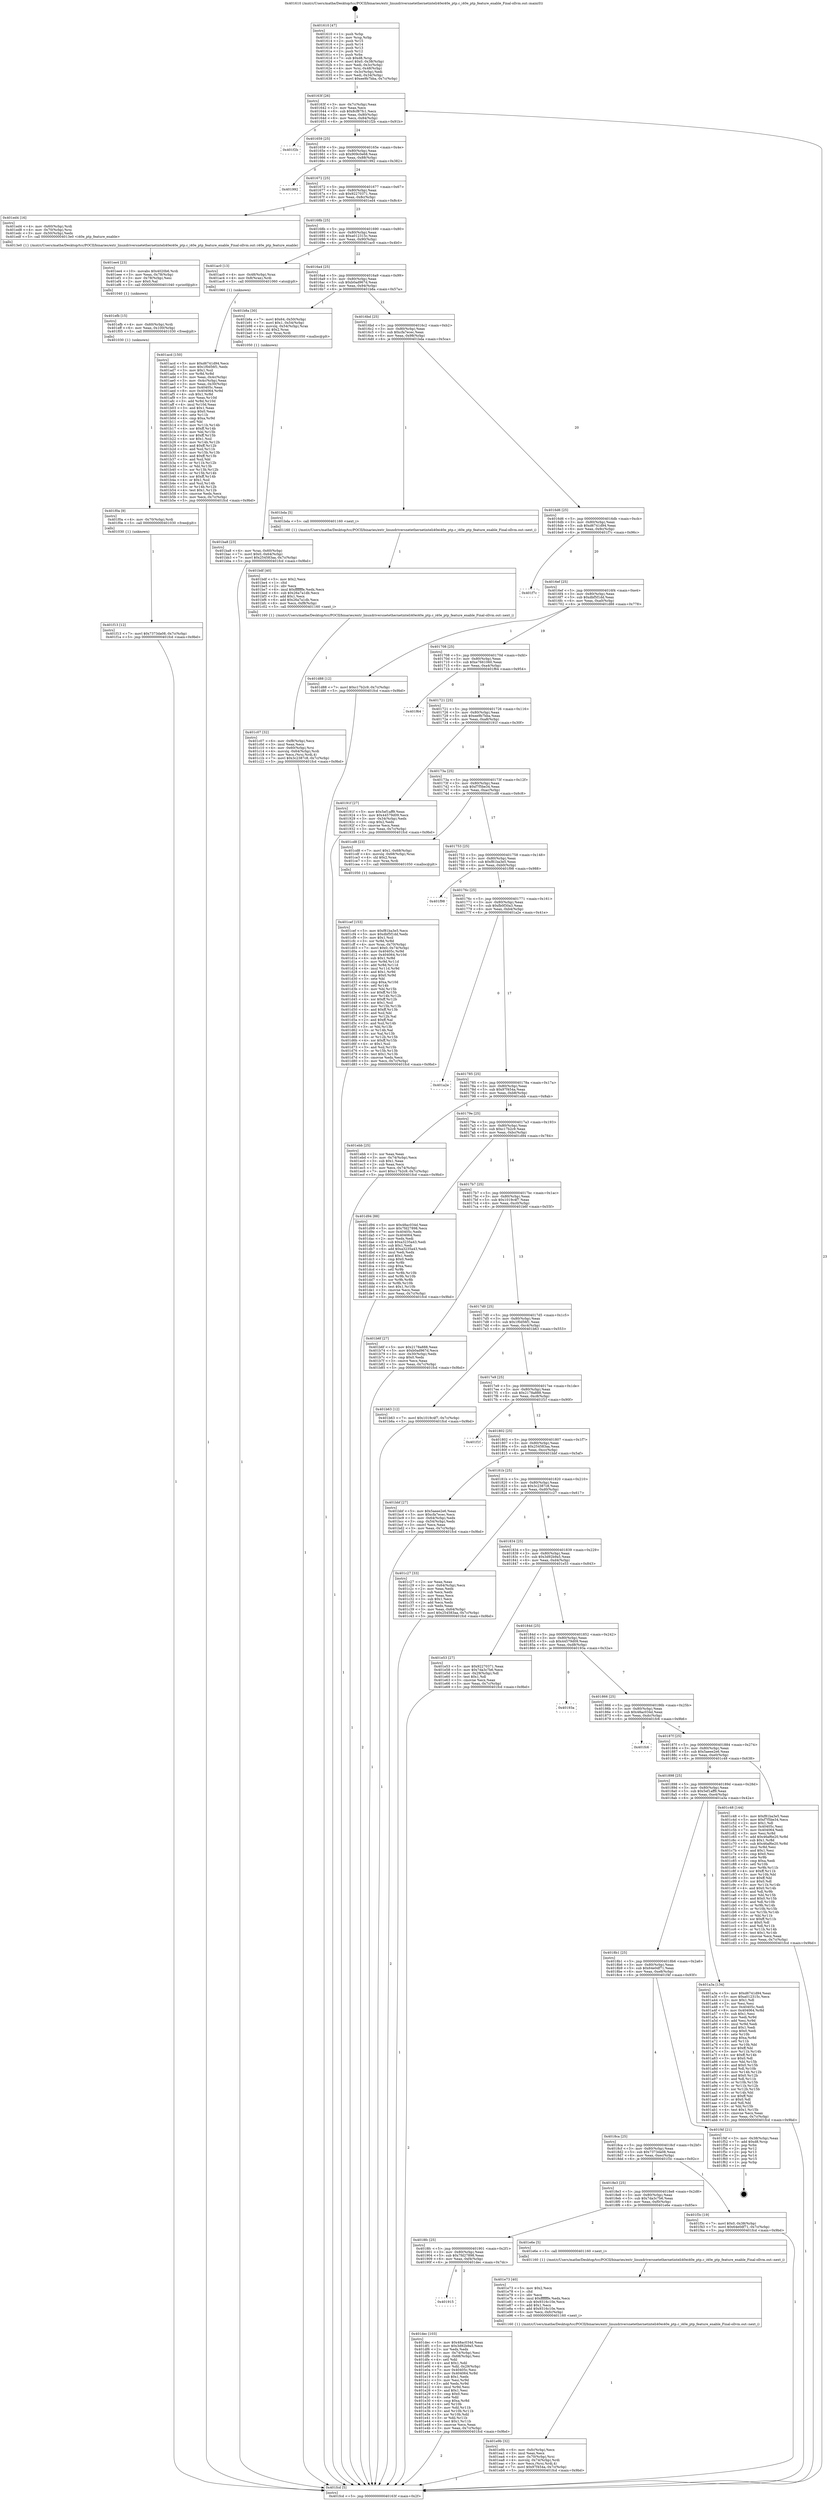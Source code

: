 digraph "0x401610" {
  label = "0x401610 (/mnt/c/Users/mathe/Desktop/tcc/POCII/binaries/extr_linuxdriversnetethernetinteli40ei40e_ptp.c_i40e_ptp_feature_enable_Final-ollvm.out::main(0))"
  labelloc = "t"
  node[shape=record]

  Entry [label="",width=0.3,height=0.3,shape=circle,fillcolor=black,style=filled]
  "0x40163f" [label="{
     0x40163f [26]\l
     | [instrs]\l
     &nbsp;&nbsp;0x40163f \<+3\>: mov -0x7c(%rbp),%eax\l
     &nbsp;&nbsp;0x401642 \<+2\>: mov %eax,%ecx\l
     &nbsp;&nbsp;0x401644 \<+6\>: sub $0x8cf87fc1,%ecx\l
     &nbsp;&nbsp;0x40164a \<+3\>: mov %eax,-0x80(%rbp)\l
     &nbsp;&nbsp;0x40164d \<+6\>: mov %ecx,-0x84(%rbp)\l
     &nbsp;&nbsp;0x401653 \<+6\>: je 0000000000401f2b \<main+0x91b\>\l
  }"]
  "0x401f2b" [label="{
     0x401f2b\l
  }", style=dashed]
  "0x401659" [label="{
     0x401659 [25]\l
     | [instrs]\l
     &nbsp;&nbsp;0x401659 \<+5\>: jmp 000000000040165e \<main+0x4e\>\l
     &nbsp;&nbsp;0x40165e \<+3\>: mov -0x80(%rbp),%eax\l
     &nbsp;&nbsp;0x401661 \<+5\>: sub $0x909c0e68,%eax\l
     &nbsp;&nbsp;0x401666 \<+6\>: mov %eax,-0x88(%rbp)\l
     &nbsp;&nbsp;0x40166c \<+6\>: je 0000000000401992 \<main+0x382\>\l
  }"]
  Exit [label="",width=0.3,height=0.3,shape=circle,fillcolor=black,style=filled,peripheries=2]
  "0x401992" [label="{
     0x401992\l
  }", style=dashed]
  "0x401672" [label="{
     0x401672 [25]\l
     | [instrs]\l
     &nbsp;&nbsp;0x401672 \<+5\>: jmp 0000000000401677 \<main+0x67\>\l
     &nbsp;&nbsp;0x401677 \<+3\>: mov -0x80(%rbp),%eax\l
     &nbsp;&nbsp;0x40167a \<+5\>: sub $0x92270371,%eax\l
     &nbsp;&nbsp;0x40167f \<+6\>: mov %eax,-0x8c(%rbp)\l
     &nbsp;&nbsp;0x401685 \<+6\>: je 0000000000401ed4 \<main+0x8c4\>\l
  }"]
  "0x401f13" [label="{
     0x401f13 [12]\l
     | [instrs]\l
     &nbsp;&nbsp;0x401f13 \<+7\>: movl $0x7373da08,-0x7c(%rbp)\l
     &nbsp;&nbsp;0x401f1a \<+5\>: jmp 0000000000401fcd \<main+0x9bd\>\l
  }"]
  "0x401ed4" [label="{
     0x401ed4 [16]\l
     | [instrs]\l
     &nbsp;&nbsp;0x401ed4 \<+4\>: mov -0x60(%rbp),%rdi\l
     &nbsp;&nbsp;0x401ed8 \<+4\>: mov -0x70(%rbp),%rsi\l
     &nbsp;&nbsp;0x401edc \<+3\>: mov -0x50(%rbp),%edx\l
     &nbsp;&nbsp;0x401edf \<+5\>: call 00000000004013e0 \<i40e_ptp_feature_enable\>\l
     | [calls]\l
     &nbsp;&nbsp;0x4013e0 \{1\} (/mnt/c/Users/mathe/Desktop/tcc/POCII/binaries/extr_linuxdriversnetethernetinteli40ei40e_ptp.c_i40e_ptp_feature_enable_Final-ollvm.out::i40e_ptp_feature_enable)\l
  }"]
  "0x40168b" [label="{
     0x40168b [25]\l
     | [instrs]\l
     &nbsp;&nbsp;0x40168b \<+5\>: jmp 0000000000401690 \<main+0x80\>\l
     &nbsp;&nbsp;0x401690 \<+3\>: mov -0x80(%rbp),%eax\l
     &nbsp;&nbsp;0x401693 \<+5\>: sub $0xa012315c,%eax\l
     &nbsp;&nbsp;0x401698 \<+6\>: mov %eax,-0x90(%rbp)\l
     &nbsp;&nbsp;0x40169e \<+6\>: je 0000000000401ac0 \<main+0x4b0\>\l
  }"]
  "0x401f0a" [label="{
     0x401f0a [9]\l
     | [instrs]\l
     &nbsp;&nbsp;0x401f0a \<+4\>: mov -0x70(%rbp),%rdi\l
     &nbsp;&nbsp;0x401f0e \<+5\>: call 0000000000401030 \<free@plt\>\l
     | [calls]\l
     &nbsp;&nbsp;0x401030 \{1\} (unknown)\l
  }"]
  "0x401ac0" [label="{
     0x401ac0 [13]\l
     | [instrs]\l
     &nbsp;&nbsp;0x401ac0 \<+4\>: mov -0x48(%rbp),%rax\l
     &nbsp;&nbsp;0x401ac4 \<+4\>: mov 0x8(%rax),%rdi\l
     &nbsp;&nbsp;0x401ac8 \<+5\>: call 0000000000401060 \<atoi@plt\>\l
     | [calls]\l
     &nbsp;&nbsp;0x401060 \{1\} (unknown)\l
  }"]
  "0x4016a4" [label="{
     0x4016a4 [25]\l
     | [instrs]\l
     &nbsp;&nbsp;0x4016a4 \<+5\>: jmp 00000000004016a9 \<main+0x99\>\l
     &nbsp;&nbsp;0x4016a9 \<+3\>: mov -0x80(%rbp),%eax\l
     &nbsp;&nbsp;0x4016ac \<+5\>: sub $0xb0ad967d,%eax\l
     &nbsp;&nbsp;0x4016b1 \<+6\>: mov %eax,-0x94(%rbp)\l
     &nbsp;&nbsp;0x4016b7 \<+6\>: je 0000000000401b8a \<main+0x57a\>\l
  }"]
  "0x401efb" [label="{
     0x401efb [15]\l
     | [instrs]\l
     &nbsp;&nbsp;0x401efb \<+4\>: mov -0x60(%rbp),%rdi\l
     &nbsp;&nbsp;0x401eff \<+6\>: mov %eax,-0x100(%rbp)\l
     &nbsp;&nbsp;0x401f05 \<+5\>: call 0000000000401030 \<free@plt\>\l
     | [calls]\l
     &nbsp;&nbsp;0x401030 \{1\} (unknown)\l
  }"]
  "0x401b8a" [label="{
     0x401b8a [30]\l
     | [instrs]\l
     &nbsp;&nbsp;0x401b8a \<+7\>: movl $0x64,-0x50(%rbp)\l
     &nbsp;&nbsp;0x401b91 \<+7\>: movl $0x1,-0x54(%rbp)\l
     &nbsp;&nbsp;0x401b98 \<+4\>: movslq -0x54(%rbp),%rax\l
     &nbsp;&nbsp;0x401b9c \<+4\>: shl $0x2,%rax\l
     &nbsp;&nbsp;0x401ba0 \<+3\>: mov %rax,%rdi\l
     &nbsp;&nbsp;0x401ba3 \<+5\>: call 0000000000401050 \<malloc@plt\>\l
     | [calls]\l
     &nbsp;&nbsp;0x401050 \{1\} (unknown)\l
  }"]
  "0x4016bd" [label="{
     0x4016bd [25]\l
     | [instrs]\l
     &nbsp;&nbsp;0x4016bd \<+5\>: jmp 00000000004016c2 \<main+0xb2\>\l
     &nbsp;&nbsp;0x4016c2 \<+3\>: mov -0x80(%rbp),%eax\l
     &nbsp;&nbsp;0x4016c5 \<+5\>: sub $0xcfa7ecec,%eax\l
     &nbsp;&nbsp;0x4016ca \<+6\>: mov %eax,-0x98(%rbp)\l
     &nbsp;&nbsp;0x4016d0 \<+6\>: je 0000000000401bda \<main+0x5ca\>\l
  }"]
  "0x401ee4" [label="{
     0x401ee4 [23]\l
     | [instrs]\l
     &nbsp;&nbsp;0x401ee4 \<+10\>: movabs $0x4020b6,%rdi\l
     &nbsp;&nbsp;0x401eee \<+3\>: mov %eax,-0x78(%rbp)\l
     &nbsp;&nbsp;0x401ef1 \<+3\>: mov -0x78(%rbp),%esi\l
     &nbsp;&nbsp;0x401ef4 \<+2\>: mov $0x0,%al\l
     &nbsp;&nbsp;0x401ef6 \<+5\>: call 0000000000401040 \<printf@plt\>\l
     | [calls]\l
     &nbsp;&nbsp;0x401040 \{1\} (unknown)\l
  }"]
  "0x401bda" [label="{
     0x401bda [5]\l
     | [instrs]\l
     &nbsp;&nbsp;0x401bda \<+5\>: call 0000000000401160 \<next_i\>\l
     | [calls]\l
     &nbsp;&nbsp;0x401160 \{1\} (/mnt/c/Users/mathe/Desktop/tcc/POCII/binaries/extr_linuxdriversnetethernetinteli40ei40e_ptp.c_i40e_ptp_feature_enable_Final-ollvm.out::next_i)\l
  }"]
  "0x4016d6" [label="{
     0x4016d6 [25]\l
     | [instrs]\l
     &nbsp;&nbsp;0x4016d6 \<+5\>: jmp 00000000004016db \<main+0xcb\>\l
     &nbsp;&nbsp;0x4016db \<+3\>: mov -0x80(%rbp),%eax\l
     &nbsp;&nbsp;0x4016de \<+5\>: sub $0xd6741d94,%eax\l
     &nbsp;&nbsp;0x4016e3 \<+6\>: mov %eax,-0x9c(%rbp)\l
     &nbsp;&nbsp;0x4016e9 \<+6\>: je 0000000000401f7c \<main+0x96c\>\l
  }"]
  "0x401e9b" [label="{
     0x401e9b [32]\l
     | [instrs]\l
     &nbsp;&nbsp;0x401e9b \<+6\>: mov -0xfc(%rbp),%ecx\l
     &nbsp;&nbsp;0x401ea1 \<+3\>: imul %eax,%ecx\l
     &nbsp;&nbsp;0x401ea4 \<+4\>: mov -0x70(%rbp),%rsi\l
     &nbsp;&nbsp;0x401ea8 \<+4\>: movslq -0x74(%rbp),%rdi\l
     &nbsp;&nbsp;0x401eac \<+3\>: mov %ecx,(%rsi,%rdi,4)\l
     &nbsp;&nbsp;0x401eaf \<+7\>: movl $0x97f454a,-0x7c(%rbp)\l
     &nbsp;&nbsp;0x401eb6 \<+5\>: jmp 0000000000401fcd \<main+0x9bd\>\l
  }"]
  "0x401f7c" [label="{
     0x401f7c\l
  }", style=dashed]
  "0x4016ef" [label="{
     0x4016ef [25]\l
     | [instrs]\l
     &nbsp;&nbsp;0x4016ef \<+5\>: jmp 00000000004016f4 \<main+0xe4\>\l
     &nbsp;&nbsp;0x4016f4 \<+3\>: mov -0x80(%rbp),%eax\l
     &nbsp;&nbsp;0x4016f7 \<+5\>: sub $0xdbf5f1dd,%eax\l
     &nbsp;&nbsp;0x4016fc \<+6\>: mov %eax,-0xa0(%rbp)\l
     &nbsp;&nbsp;0x401702 \<+6\>: je 0000000000401d88 \<main+0x778\>\l
  }"]
  "0x401e73" [label="{
     0x401e73 [40]\l
     | [instrs]\l
     &nbsp;&nbsp;0x401e73 \<+5\>: mov $0x2,%ecx\l
     &nbsp;&nbsp;0x401e78 \<+1\>: cltd\l
     &nbsp;&nbsp;0x401e79 \<+2\>: idiv %ecx\l
     &nbsp;&nbsp;0x401e7b \<+6\>: imul $0xfffffffe,%edx,%ecx\l
     &nbsp;&nbsp;0x401e81 \<+6\>: sub $0x9316c10e,%ecx\l
     &nbsp;&nbsp;0x401e87 \<+3\>: add $0x1,%ecx\l
     &nbsp;&nbsp;0x401e8a \<+6\>: add $0x9316c10e,%ecx\l
     &nbsp;&nbsp;0x401e90 \<+6\>: mov %ecx,-0xfc(%rbp)\l
     &nbsp;&nbsp;0x401e96 \<+5\>: call 0000000000401160 \<next_i\>\l
     | [calls]\l
     &nbsp;&nbsp;0x401160 \{1\} (/mnt/c/Users/mathe/Desktop/tcc/POCII/binaries/extr_linuxdriversnetethernetinteli40ei40e_ptp.c_i40e_ptp_feature_enable_Final-ollvm.out::next_i)\l
  }"]
  "0x401d88" [label="{
     0x401d88 [12]\l
     | [instrs]\l
     &nbsp;&nbsp;0x401d88 \<+7\>: movl $0xc17b2c9,-0x7c(%rbp)\l
     &nbsp;&nbsp;0x401d8f \<+5\>: jmp 0000000000401fcd \<main+0x9bd\>\l
  }"]
  "0x401708" [label="{
     0x401708 [25]\l
     | [instrs]\l
     &nbsp;&nbsp;0x401708 \<+5\>: jmp 000000000040170d \<main+0xfd\>\l
     &nbsp;&nbsp;0x40170d \<+3\>: mov -0x80(%rbp),%eax\l
     &nbsp;&nbsp;0x401710 \<+5\>: sub $0xe7661060,%eax\l
     &nbsp;&nbsp;0x401715 \<+6\>: mov %eax,-0xa4(%rbp)\l
     &nbsp;&nbsp;0x40171b \<+6\>: je 0000000000401f64 \<main+0x954\>\l
  }"]
  "0x401915" [label="{
     0x401915\l
  }", style=dashed]
  "0x401f64" [label="{
     0x401f64\l
  }", style=dashed]
  "0x401721" [label="{
     0x401721 [25]\l
     | [instrs]\l
     &nbsp;&nbsp;0x401721 \<+5\>: jmp 0000000000401726 \<main+0x116\>\l
     &nbsp;&nbsp;0x401726 \<+3\>: mov -0x80(%rbp),%eax\l
     &nbsp;&nbsp;0x401729 \<+5\>: sub $0xee9b7bba,%eax\l
     &nbsp;&nbsp;0x40172e \<+6\>: mov %eax,-0xa8(%rbp)\l
     &nbsp;&nbsp;0x401734 \<+6\>: je 000000000040191f \<main+0x30f\>\l
  }"]
  "0x401dec" [label="{
     0x401dec [103]\l
     | [instrs]\l
     &nbsp;&nbsp;0x401dec \<+5\>: mov $0x48ac034d,%eax\l
     &nbsp;&nbsp;0x401df1 \<+5\>: mov $0x3d92b9a5,%ecx\l
     &nbsp;&nbsp;0x401df6 \<+2\>: xor %edx,%edx\l
     &nbsp;&nbsp;0x401df8 \<+3\>: mov -0x74(%rbp),%esi\l
     &nbsp;&nbsp;0x401dfb \<+3\>: cmp -0x68(%rbp),%esi\l
     &nbsp;&nbsp;0x401dfe \<+4\>: setl %dil\l
     &nbsp;&nbsp;0x401e02 \<+4\>: and $0x1,%dil\l
     &nbsp;&nbsp;0x401e06 \<+4\>: mov %dil,-0x29(%rbp)\l
     &nbsp;&nbsp;0x401e0a \<+7\>: mov 0x40405c,%esi\l
     &nbsp;&nbsp;0x401e11 \<+8\>: mov 0x404064,%r8d\l
     &nbsp;&nbsp;0x401e19 \<+3\>: sub $0x1,%edx\l
     &nbsp;&nbsp;0x401e1c \<+3\>: mov %esi,%r9d\l
     &nbsp;&nbsp;0x401e1f \<+3\>: add %edx,%r9d\l
     &nbsp;&nbsp;0x401e22 \<+4\>: imul %r9d,%esi\l
     &nbsp;&nbsp;0x401e26 \<+3\>: and $0x1,%esi\l
     &nbsp;&nbsp;0x401e29 \<+3\>: cmp $0x0,%esi\l
     &nbsp;&nbsp;0x401e2c \<+4\>: sete %dil\l
     &nbsp;&nbsp;0x401e30 \<+4\>: cmp $0xa,%r8d\l
     &nbsp;&nbsp;0x401e34 \<+4\>: setl %r10b\l
     &nbsp;&nbsp;0x401e38 \<+3\>: mov %dil,%r11b\l
     &nbsp;&nbsp;0x401e3b \<+3\>: and %r10b,%r11b\l
     &nbsp;&nbsp;0x401e3e \<+3\>: xor %r10b,%dil\l
     &nbsp;&nbsp;0x401e41 \<+3\>: or %dil,%r11b\l
     &nbsp;&nbsp;0x401e44 \<+4\>: test $0x1,%r11b\l
     &nbsp;&nbsp;0x401e48 \<+3\>: cmovne %ecx,%eax\l
     &nbsp;&nbsp;0x401e4b \<+3\>: mov %eax,-0x7c(%rbp)\l
     &nbsp;&nbsp;0x401e4e \<+5\>: jmp 0000000000401fcd \<main+0x9bd\>\l
  }"]
  "0x40191f" [label="{
     0x40191f [27]\l
     | [instrs]\l
     &nbsp;&nbsp;0x40191f \<+5\>: mov $0x5ef1aff9,%eax\l
     &nbsp;&nbsp;0x401924 \<+5\>: mov $0x44579d09,%ecx\l
     &nbsp;&nbsp;0x401929 \<+3\>: mov -0x34(%rbp),%edx\l
     &nbsp;&nbsp;0x40192c \<+3\>: cmp $0x2,%edx\l
     &nbsp;&nbsp;0x40192f \<+3\>: cmovne %ecx,%eax\l
     &nbsp;&nbsp;0x401932 \<+3\>: mov %eax,-0x7c(%rbp)\l
     &nbsp;&nbsp;0x401935 \<+5\>: jmp 0000000000401fcd \<main+0x9bd\>\l
  }"]
  "0x40173a" [label="{
     0x40173a [25]\l
     | [instrs]\l
     &nbsp;&nbsp;0x40173a \<+5\>: jmp 000000000040173f \<main+0x12f\>\l
     &nbsp;&nbsp;0x40173f \<+3\>: mov -0x80(%rbp),%eax\l
     &nbsp;&nbsp;0x401742 \<+5\>: sub $0xf7f5be34,%eax\l
     &nbsp;&nbsp;0x401747 \<+6\>: mov %eax,-0xac(%rbp)\l
     &nbsp;&nbsp;0x40174d \<+6\>: je 0000000000401cd8 \<main+0x6c8\>\l
  }"]
  "0x401fcd" [label="{
     0x401fcd [5]\l
     | [instrs]\l
     &nbsp;&nbsp;0x401fcd \<+5\>: jmp 000000000040163f \<main+0x2f\>\l
  }"]
  "0x401610" [label="{
     0x401610 [47]\l
     | [instrs]\l
     &nbsp;&nbsp;0x401610 \<+1\>: push %rbp\l
     &nbsp;&nbsp;0x401611 \<+3\>: mov %rsp,%rbp\l
     &nbsp;&nbsp;0x401614 \<+2\>: push %r15\l
     &nbsp;&nbsp;0x401616 \<+2\>: push %r14\l
     &nbsp;&nbsp;0x401618 \<+2\>: push %r13\l
     &nbsp;&nbsp;0x40161a \<+2\>: push %r12\l
     &nbsp;&nbsp;0x40161c \<+1\>: push %rbx\l
     &nbsp;&nbsp;0x40161d \<+7\>: sub $0xd8,%rsp\l
     &nbsp;&nbsp;0x401624 \<+7\>: movl $0x0,-0x38(%rbp)\l
     &nbsp;&nbsp;0x40162b \<+3\>: mov %edi,-0x3c(%rbp)\l
     &nbsp;&nbsp;0x40162e \<+4\>: mov %rsi,-0x48(%rbp)\l
     &nbsp;&nbsp;0x401632 \<+3\>: mov -0x3c(%rbp),%edi\l
     &nbsp;&nbsp;0x401635 \<+3\>: mov %edi,-0x34(%rbp)\l
     &nbsp;&nbsp;0x401638 \<+7\>: movl $0xee9b7bba,-0x7c(%rbp)\l
  }"]
  "0x4018fc" [label="{
     0x4018fc [25]\l
     | [instrs]\l
     &nbsp;&nbsp;0x4018fc \<+5\>: jmp 0000000000401901 \<main+0x2f1\>\l
     &nbsp;&nbsp;0x401901 \<+3\>: mov -0x80(%rbp),%eax\l
     &nbsp;&nbsp;0x401904 \<+5\>: sub $0x7fd27898,%eax\l
     &nbsp;&nbsp;0x401909 \<+6\>: mov %eax,-0xf4(%rbp)\l
     &nbsp;&nbsp;0x40190f \<+6\>: je 0000000000401dec \<main+0x7dc\>\l
  }"]
  "0x401cd8" [label="{
     0x401cd8 [23]\l
     | [instrs]\l
     &nbsp;&nbsp;0x401cd8 \<+7\>: movl $0x1,-0x68(%rbp)\l
     &nbsp;&nbsp;0x401cdf \<+4\>: movslq -0x68(%rbp),%rax\l
     &nbsp;&nbsp;0x401ce3 \<+4\>: shl $0x2,%rax\l
     &nbsp;&nbsp;0x401ce7 \<+3\>: mov %rax,%rdi\l
     &nbsp;&nbsp;0x401cea \<+5\>: call 0000000000401050 \<malloc@plt\>\l
     | [calls]\l
     &nbsp;&nbsp;0x401050 \{1\} (unknown)\l
  }"]
  "0x401753" [label="{
     0x401753 [25]\l
     | [instrs]\l
     &nbsp;&nbsp;0x401753 \<+5\>: jmp 0000000000401758 \<main+0x148\>\l
     &nbsp;&nbsp;0x401758 \<+3\>: mov -0x80(%rbp),%eax\l
     &nbsp;&nbsp;0x40175b \<+5\>: sub $0xf81ba3e5,%eax\l
     &nbsp;&nbsp;0x401760 \<+6\>: mov %eax,-0xb0(%rbp)\l
     &nbsp;&nbsp;0x401766 \<+6\>: je 0000000000401f98 \<main+0x988\>\l
  }"]
  "0x401e6e" [label="{
     0x401e6e [5]\l
     | [instrs]\l
     &nbsp;&nbsp;0x401e6e \<+5\>: call 0000000000401160 \<next_i\>\l
     | [calls]\l
     &nbsp;&nbsp;0x401160 \{1\} (/mnt/c/Users/mathe/Desktop/tcc/POCII/binaries/extr_linuxdriversnetethernetinteli40ei40e_ptp.c_i40e_ptp_feature_enable_Final-ollvm.out::next_i)\l
  }"]
  "0x401f98" [label="{
     0x401f98\l
  }", style=dashed]
  "0x40176c" [label="{
     0x40176c [25]\l
     | [instrs]\l
     &nbsp;&nbsp;0x40176c \<+5\>: jmp 0000000000401771 \<main+0x161\>\l
     &nbsp;&nbsp;0x401771 \<+3\>: mov -0x80(%rbp),%eax\l
     &nbsp;&nbsp;0x401774 \<+5\>: sub $0xfb0f30a3,%eax\l
     &nbsp;&nbsp;0x401779 \<+6\>: mov %eax,-0xb4(%rbp)\l
     &nbsp;&nbsp;0x40177f \<+6\>: je 0000000000401a2e \<main+0x41e\>\l
  }"]
  "0x4018e3" [label="{
     0x4018e3 [25]\l
     | [instrs]\l
     &nbsp;&nbsp;0x4018e3 \<+5\>: jmp 00000000004018e8 \<main+0x2d8\>\l
     &nbsp;&nbsp;0x4018e8 \<+3\>: mov -0x80(%rbp),%eax\l
     &nbsp;&nbsp;0x4018eb \<+5\>: sub $0x7da3c7b6,%eax\l
     &nbsp;&nbsp;0x4018f0 \<+6\>: mov %eax,-0xf0(%rbp)\l
     &nbsp;&nbsp;0x4018f6 \<+6\>: je 0000000000401e6e \<main+0x85e\>\l
  }"]
  "0x401a2e" [label="{
     0x401a2e\l
  }", style=dashed]
  "0x401785" [label="{
     0x401785 [25]\l
     | [instrs]\l
     &nbsp;&nbsp;0x401785 \<+5\>: jmp 000000000040178a \<main+0x17a\>\l
     &nbsp;&nbsp;0x40178a \<+3\>: mov -0x80(%rbp),%eax\l
     &nbsp;&nbsp;0x40178d \<+5\>: sub $0x97f454a,%eax\l
     &nbsp;&nbsp;0x401792 \<+6\>: mov %eax,-0xb8(%rbp)\l
     &nbsp;&nbsp;0x401798 \<+6\>: je 0000000000401ebb \<main+0x8ab\>\l
  }"]
  "0x401f3c" [label="{
     0x401f3c [19]\l
     | [instrs]\l
     &nbsp;&nbsp;0x401f3c \<+7\>: movl $0x0,-0x38(%rbp)\l
     &nbsp;&nbsp;0x401f43 \<+7\>: movl $0x64e0df71,-0x7c(%rbp)\l
     &nbsp;&nbsp;0x401f4a \<+5\>: jmp 0000000000401fcd \<main+0x9bd\>\l
  }"]
  "0x401ebb" [label="{
     0x401ebb [25]\l
     | [instrs]\l
     &nbsp;&nbsp;0x401ebb \<+2\>: xor %eax,%eax\l
     &nbsp;&nbsp;0x401ebd \<+3\>: mov -0x74(%rbp),%ecx\l
     &nbsp;&nbsp;0x401ec0 \<+3\>: sub $0x1,%eax\l
     &nbsp;&nbsp;0x401ec3 \<+2\>: sub %eax,%ecx\l
     &nbsp;&nbsp;0x401ec5 \<+3\>: mov %ecx,-0x74(%rbp)\l
     &nbsp;&nbsp;0x401ec8 \<+7\>: movl $0xc17b2c9,-0x7c(%rbp)\l
     &nbsp;&nbsp;0x401ecf \<+5\>: jmp 0000000000401fcd \<main+0x9bd\>\l
  }"]
  "0x40179e" [label="{
     0x40179e [25]\l
     | [instrs]\l
     &nbsp;&nbsp;0x40179e \<+5\>: jmp 00000000004017a3 \<main+0x193\>\l
     &nbsp;&nbsp;0x4017a3 \<+3\>: mov -0x80(%rbp),%eax\l
     &nbsp;&nbsp;0x4017a6 \<+5\>: sub $0xc17b2c9,%eax\l
     &nbsp;&nbsp;0x4017ab \<+6\>: mov %eax,-0xbc(%rbp)\l
     &nbsp;&nbsp;0x4017b1 \<+6\>: je 0000000000401d94 \<main+0x784\>\l
  }"]
  "0x4018ca" [label="{
     0x4018ca [25]\l
     | [instrs]\l
     &nbsp;&nbsp;0x4018ca \<+5\>: jmp 00000000004018cf \<main+0x2bf\>\l
     &nbsp;&nbsp;0x4018cf \<+3\>: mov -0x80(%rbp),%eax\l
     &nbsp;&nbsp;0x4018d2 \<+5\>: sub $0x7373da08,%eax\l
     &nbsp;&nbsp;0x4018d7 \<+6\>: mov %eax,-0xec(%rbp)\l
     &nbsp;&nbsp;0x4018dd \<+6\>: je 0000000000401f3c \<main+0x92c\>\l
  }"]
  "0x401d94" [label="{
     0x401d94 [88]\l
     | [instrs]\l
     &nbsp;&nbsp;0x401d94 \<+5\>: mov $0x48ac034d,%eax\l
     &nbsp;&nbsp;0x401d99 \<+5\>: mov $0x7fd27898,%ecx\l
     &nbsp;&nbsp;0x401d9e \<+7\>: mov 0x40405c,%edx\l
     &nbsp;&nbsp;0x401da5 \<+7\>: mov 0x404064,%esi\l
     &nbsp;&nbsp;0x401dac \<+2\>: mov %edx,%edi\l
     &nbsp;&nbsp;0x401dae \<+6\>: sub $0xa3235a43,%edi\l
     &nbsp;&nbsp;0x401db4 \<+3\>: sub $0x1,%edi\l
     &nbsp;&nbsp;0x401db7 \<+6\>: add $0xa3235a43,%edi\l
     &nbsp;&nbsp;0x401dbd \<+3\>: imul %edi,%edx\l
     &nbsp;&nbsp;0x401dc0 \<+3\>: and $0x1,%edx\l
     &nbsp;&nbsp;0x401dc3 \<+3\>: cmp $0x0,%edx\l
     &nbsp;&nbsp;0x401dc6 \<+4\>: sete %r8b\l
     &nbsp;&nbsp;0x401dca \<+3\>: cmp $0xa,%esi\l
     &nbsp;&nbsp;0x401dcd \<+4\>: setl %r9b\l
     &nbsp;&nbsp;0x401dd1 \<+3\>: mov %r8b,%r10b\l
     &nbsp;&nbsp;0x401dd4 \<+3\>: and %r9b,%r10b\l
     &nbsp;&nbsp;0x401dd7 \<+3\>: xor %r9b,%r8b\l
     &nbsp;&nbsp;0x401dda \<+3\>: or %r8b,%r10b\l
     &nbsp;&nbsp;0x401ddd \<+4\>: test $0x1,%r10b\l
     &nbsp;&nbsp;0x401de1 \<+3\>: cmovne %ecx,%eax\l
     &nbsp;&nbsp;0x401de4 \<+3\>: mov %eax,-0x7c(%rbp)\l
     &nbsp;&nbsp;0x401de7 \<+5\>: jmp 0000000000401fcd \<main+0x9bd\>\l
  }"]
  "0x4017b7" [label="{
     0x4017b7 [25]\l
     | [instrs]\l
     &nbsp;&nbsp;0x4017b7 \<+5\>: jmp 00000000004017bc \<main+0x1ac\>\l
     &nbsp;&nbsp;0x4017bc \<+3\>: mov -0x80(%rbp),%eax\l
     &nbsp;&nbsp;0x4017bf \<+5\>: sub $0x1019c4f7,%eax\l
     &nbsp;&nbsp;0x4017c4 \<+6\>: mov %eax,-0xc0(%rbp)\l
     &nbsp;&nbsp;0x4017ca \<+6\>: je 0000000000401b6f \<main+0x55f\>\l
  }"]
  "0x401f4f" [label="{
     0x401f4f [21]\l
     | [instrs]\l
     &nbsp;&nbsp;0x401f4f \<+3\>: mov -0x38(%rbp),%eax\l
     &nbsp;&nbsp;0x401f52 \<+7\>: add $0xd8,%rsp\l
     &nbsp;&nbsp;0x401f59 \<+1\>: pop %rbx\l
     &nbsp;&nbsp;0x401f5a \<+2\>: pop %r12\l
     &nbsp;&nbsp;0x401f5c \<+2\>: pop %r13\l
     &nbsp;&nbsp;0x401f5e \<+2\>: pop %r14\l
     &nbsp;&nbsp;0x401f60 \<+2\>: pop %r15\l
     &nbsp;&nbsp;0x401f62 \<+1\>: pop %rbp\l
     &nbsp;&nbsp;0x401f63 \<+1\>: ret\l
  }"]
  "0x401b6f" [label="{
     0x401b6f [27]\l
     | [instrs]\l
     &nbsp;&nbsp;0x401b6f \<+5\>: mov $0x2178a888,%eax\l
     &nbsp;&nbsp;0x401b74 \<+5\>: mov $0xb0ad967d,%ecx\l
     &nbsp;&nbsp;0x401b79 \<+3\>: mov -0x30(%rbp),%edx\l
     &nbsp;&nbsp;0x401b7c \<+3\>: cmp $0x0,%edx\l
     &nbsp;&nbsp;0x401b7f \<+3\>: cmove %ecx,%eax\l
     &nbsp;&nbsp;0x401b82 \<+3\>: mov %eax,-0x7c(%rbp)\l
     &nbsp;&nbsp;0x401b85 \<+5\>: jmp 0000000000401fcd \<main+0x9bd\>\l
  }"]
  "0x4017d0" [label="{
     0x4017d0 [25]\l
     | [instrs]\l
     &nbsp;&nbsp;0x4017d0 \<+5\>: jmp 00000000004017d5 \<main+0x1c5\>\l
     &nbsp;&nbsp;0x4017d5 \<+3\>: mov -0x80(%rbp),%eax\l
     &nbsp;&nbsp;0x4017d8 \<+5\>: sub $0x1f0d56f1,%eax\l
     &nbsp;&nbsp;0x4017dd \<+6\>: mov %eax,-0xc4(%rbp)\l
     &nbsp;&nbsp;0x4017e3 \<+6\>: je 0000000000401b63 \<main+0x553\>\l
  }"]
  "0x401cef" [label="{
     0x401cef [153]\l
     | [instrs]\l
     &nbsp;&nbsp;0x401cef \<+5\>: mov $0xf81ba3e5,%ecx\l
     &nbsp;&nbsp;0x401cf4 \<+5\>: mov $0xdbf5f1dd,%edx\l
     &nbsp;&nbsp;0x401cf9 \<+3\>: mov $0x1,%sil\l
     &nbsp;&nbsp;0x401cfc \<+3\>: xor %r8d,%r8d\l
     &nbsp;&nbsp;0x401cff \<+4\>: mov %rax,-0x70(%rbp)\l
     &nbsp;&nbsp;0x401d03 \<+7\>: movl $0x0,-0x74(%rbp)\l
     &nbsp;&nbsp;0x401d0a \<+8\>: mov 0x40405c,%r9d\l
     &nbsp;&nbsp;0x401d12 \<+8\>: mov 0x404064,%r10d\l
     &nbsp;&nbsp;0x401d1a \<+4\>: sub $0x1,%r8d\l
     &nbsp;&nbsp;0x401d1e \<+3\>: mov %r9d,%r11d\l
     &nbsp;&nbsp;0x401d21 \<+3\>: add %r8d,%r11d\l
     &nbsp;&nbsp;0x401d24 \<+4\>: imul %r11d,%r9d\l
     &nbsp;&nbsp;0x401d28 \<+4\>: and $0x1,%r9d\l
     &nbsp;&nbsp;0x401d2c \<+4\>: cmp $0x0,%r9d\l
     &nbsp;&nbsp;0x401d30 \<+3\>: sete %bl\l
     &nbsp;&nbsp;0x401d33 \<+4\>: cmp $0xa,%r10d\l
     &nbsp;&nbsp;0x401d37 \<+4\>: setl %r14b\l
     &nbsp;&nbsp;0x401d3b \<+3\>: mov %bl,%r15b\l
     &nbsp;&nbsp;0x401d3e \<+4\>: xor $0xff,%r15b\l
     &nbsp;&nbsp;0x401d42 \<+3\>: mov %r14b,%r12b\l
     &nbsp;&nbsp;0x401d45 \<+4\>: xor $0xff,%r12b\l
     &nbsp;&nbsp;0x401d49 \<+4\>: xor $0x1,%sil\l
     &nbsp;&nbsp;0x401d4d \<+3\>: mov %r15b,%r13b\l
     &nbsp;&nbsp;0x401d50 \<+4\>: and $0xff,%r13b\l
     &nbsp;&nbsp;0x401d54 \<+3\>: and %sil,%bl\l
     &nbsp;&nbsp;0x401d57 \<+3\>: mov %r12b,%al\l
     &nbsp;&nbsp;0x401d5a \<+2\>: and $0xff,%al\l
     &nbsp;&nbsp;0x401d5c \<+3\>: and %sil,%r14b\l
     &nbsp;&nbsp;0x401d5f \<+3\>: or %bl,%r13b\l
     &nbsp;&nbsp;0x401d62 \<+3\>: or %r14b,%al\l
     &nbsp;&nbsp;0x401d65 \<+3\>: xor %al,%r13b\l
     &nbsp;&nbsp;0x401d68 \<+3\>: or %r12b,%r15b\l
     &nbsp;&nbsp;0x401d6b \<+4\>: xor $0xff,%r15b\l
     &nbsp;&nbsp;0x401d6f \<+4\>: or $0x1,%sil\l
     &nbsp;&nbsp;0x401d73 \<+3\>: and %sil,%r15b\l
     &nbsp;&nbsp;0x401d76 \<+3\>: or %r15b,%r13b\l
     &nbsp;&nbsp;0x401d79 \<+4\>: test $0x1,%r13b\l
     &nbsp;&nbsp;0x401d7d \<+3\>: cmovne %edx,%ecx\l
     &nbsp;&nbsp;0x401d80 \<+3\>: mov %ecx,-0x7c(%rbp)\l
     &nbsp;&nbsp;0x401d83 \<+5\>: jmp 0000000000401fcd \<main+0x9bd\>\l
  }"]
  "0x401b63" [label="{
     0x401b63 [12]\l
     | [instrs]\l
     &nbsp;&nbsp;0x401b63 \<+7\>: movl $0x1019c4f7,-0x7c(%rbp)\l
     &nbsp;&nbsp;0x401b6a \<+5\>: jmp 0000000000401fcd \<main+0x9bd\>\l
  }"]
  "0x4017e9" [label="{
     0x4017e9 [25]\l
     | [instrs]\l
     &nbsp;&nbsp;0x4017e9 \<+5\>: jmp 00000000004017ee \<main+0x1de\>\l
     &nbsp;&nbsp;0x4017ee \<+3\>: mov -0x80(%rbp),%eax\l
     &nbsp;&nbsp;0x4017f1 \<+5\>: sub $0x2178a888,%eax\l
     &nbsp;&nbsp;0x4017f6 \<+6\>: mov %eax,-0xc8(%rbp)\l
     &nbsp;&nbsp;0x4017fc \<+6\>: je 0000000000401f1f \<main+0x90f\>\l
  }"]
  "0x401c07" [label="{
     0x401c07 [32]\l
     | [instrs]\l
     &nbsp;&nbsp;0x401c07 \<+6\>: mov -0xf8(%rbp),%ecx\l
     &nbsp;&nbsp;0x401c0d \<+3\>: imul %eax,%ecx\l
     &nbsp;&nbsp;0x401c10 \<+4\>: mov -0x60(%rbp),%rsi\l
     &nbsp;&nbsp;0x401c14 \<+4\>: movslq -0x64(%rbp),%rdi\l
     &nbsp;&nbsp;0x401c18 \<+3\>: mov %ecx,(%rsi,%rdi,4)\l
     &nbsp;&nbsp;0x401c1b \<+7\>: movl $0x3c2387c8,-0x7c(%rbp)\l
     &nbsp;&nbsp;0x401c22 \<+5\>: jmp 0000000000401fcd \<main+0x9bd\>\l
  }"]
  "0x401f1f" [label="{
     0x401f1f\l
  }", style=dashed]
  "0x401802" [label="{
     0x401802 [25]\l
     | [instrs]\l
     &nbsp;&nbsp;0x401802 \<+5\>: jmp 0000000000401807 \<main+0x1f7\>\l
     &nbsp;&nbsp;0x401807 \<+3\>: mov -0x80(%rbp),%eax\l
     &nbsp;&nbsp;0x40180a \<+5\>: sub $0x254583aa,%eax\l
     &nbsp;&nbsp;0x40180f \<+6\>: mov %eax,-0xcc(%rbp)\l
     &nbsp;&nbsp;0x401815 \<+6\>: je 0000000000401bbf \<main+0x5af\>\l
  }"]
  "0x401bdf" [label="{
     0x401bdf [40]\l
     | [instrs]\l
     &nbsp;&nbsp;0x401bdf \<+5\>: mov $0x2,%ecx\l
     &nbsp;&nbsp;0x401be4 \<+1\>: cltd\l
     &nbsp;&nbsp;0x401be5 \<+2\>: idiv %ecx\l
     &nbsp;&nbsp;0x401be7 \<+6\>: imul $0xfffffffe,%edx,%ecx\l
     &nbsp;&nbsp;0x401bed \<+6\>: sub $0x26a7a1db,%ecx\l
     &nbsp;&nbsp;0x401bf3 \<+3\>: add $0x1,%ecx\l
     &nbsp;&nbsp;0x401bf6 \<+6\>: add $0x26a7a1db,%ecx\l
     &nbsp;&nbsp;0x401bfc \<+6\>: mov %ecx,-0xf8(%rbp)\l
     &nbsp;&nbsp;0x401c02 \<+5\>: call 0000000000401160 \<next_i\>\l
     | [calls]\l
     &nbsp;&nbsp;0x401160 \{1\} (/mnt/c/Users/mathe/Desktop/tcc/POCII/binaries/extr_linuxdriversnetethernetinteli40ei40e_ptp.c_i40e_ptp_feature_enable_Final-ollvm.out::next_i)\l
  }"]
  "0x401bbf" [label="{
     0x401bbf [27]\l
     | [instrs]\l
     &nbsp;&nbsp;0x401bbf \<+5\>: mov $0x5aeee2e6,%eax\l
     &nbsp;&nbsp;0x401bc4 \<+5\>: mov $0xcfa7ecec,%ecx\l
     &nbsp;&nbsp;0x401bc9 \<+3\>: mov -0x64(%rbp),%edx\l
     &nbsp;&nbsp;0x401bcc \<+3\>: cmp -0x54(%rbp),%edx\l
     &nbsp;&nbsp;0x401bcf \<+3\>: cmovl %ecx,%eax\l
     &nbsp;&nbsp;0x401bd2 \<+3\>: mov %eax,-0x7c(%rbp)\l
     &nbsp;&nbsp;0x401bd5 \<+5\>: jmp 0000000000401fcd \<main+0x9bd\>\l
  }"]
  "0x40181b" [label="{
     0x40181b [25]\l
     | [instrs]\l
     &nbsp;&nbsp;0x40181b \<+5\>: jmp 0000000000401820 \<main+0x210\>\l
     &nbsp;&nbsp;0x401820 \<+3\>: mov -0x80(%rbp),%eax\l
     &nbsp;&nbsp;0x401823 \<+5\>: sub $0x3c2387c8,%eax\l
     &nbsp;&nbsp;0x401828 \<+6\>: mov %eax,-0xd0(%rbp)\l
     &nbsp;&nbsp;0x40182e \<+6\>: je 0000000000401c27 \<main+0x617\>\l
  }"]
  "0x401ba8" [label="{
     0x401ba8 [23]\l
     | [instrs]\l
     &nbsp;&nbsp;0x401ba8 \<+4\>: mov %rax,-0x60(%rbp)\l
     &nbsp;&nbsp;0x401bac \<+7\>: movl $0x0,-0x64(%rbp)\l
     &nbsp;&nbsp;0x401bb3 \<+7\>: movl $0x254583aa,-0x7c(%rbp)\l
     &nbsp;&nbsp;0x401bba \<+5\>: jmp 0000000000401fcd \<main+0x9bd\>\l
  }"]
  "0x401c27" [label="{
     0x401c27 [33]\l
     | [instrs]\l
     &nbsp;&nbsp;0x401c27 \<+2\>: xor %eax,%eax\l
     &nbsp;&nbsp;0x401c29 \<+3\>: mov -0x64(%rbp),%ecx\l
     &nbsp;&nbsp;0x401c2c \<+2\>: mov %eax,%edx\l
     &nbsp;&nbsp;0x401c2e \<+2\>: sub %ecx,%edx\l
     &nbsp;&nbsp;0x401c30 \<+2\>: mov %eax,%ecx\l
     &nbsp;&nbsp;0x401c32 \<+3\>: sub $0x1,%ecx\l
     &nbsp;&nbsp;0x401c35 \<+2\>: add %ecx,%edx\l
     &nbsp;&nbsp;0x401c37 \<+2\>: sub %edx,%eax\l
     &nbsp;&nbsp;0x401c39 \<+3\>: mov %eax,-0x64(%rbp)\l
     &nbsp;&nbsp;0x401c3c \<+7\>: movl $0x254583aa,-0x7c(%rbp)\l
     &nbsp;&nbsp;0x401c43 \<+5\>: jmp 0000000000401fcd \<main+0x9bd\>\l
  }"]
  "0x401834" [label="{
     0x401834 [25]\l
     | [instrs]\l
     &nbsp;&nbsp;0x401834 \<+5\>: jmp 0000000000401839 \<main+0x229\>\l
     &nbsp;&nbsp;0x401839 \<+3\>: mov -0x80(%rbp),%eax\l
     &nbsp;&nbsp;0x40183c \<+5\>: sub $0x3d92b9a5,%eax\l
     &nbsp;&nbsp;0x401841 \<+6\>: mov %eax,-0xd4(%rbp)\l
     &nbsp;&nbsp;0x401847 \<+6\>: je 0000000000401e53 \<main+0x843\>\l
  }"]
  "0x401acd" [label="{
     0x401acd [150]\l
     | [instrs]\l
     &nbsp;&nbsp;0x401acd \<+5\>: mov $0xd6741d94,%ecx\l
     &nbsp;&nbsp;0x401ad2 \<+5\>: mov $0x1f0d56f1,%edx\l
     &nbsp;&nbsp;0x401ad7 \<+3\>: mov $0x1,%sil\l
     &nbsp;&nbsp;0x401ada \<+3\>: xor %r8d,%r8d\l
     &nbsp;&nbsp;0x401add \<+3\>: mov %eax,-0x4c(%rbp)\l
     &nbsp;&nbsp;0x401ae0 \<+3\>: mov -0x4c(%rbp),%eax\l
     &nbsp;&nbsp;0x401ae3 \<+3\>: mov %eax,-0x30(%rbp)\l
     &nbsp;&nbsp;0x401ae6 \<+7\>: mov 0x40405c,%eax\l
     &nbsp;&nbsp;0x401aed \<+8\>: mov 0x404064,%r9d\l
     &nbsp;&nbsp;0x401af5 \<+4\>: sub $0x1,%r8d\l
     &nbsp;&nbsp;0x401af9 \<+3\>: mov %eax,%r10d\l
     &nbsp;&nbsp;0x401afc \<+3\>: add %r8d,%r10d\l
     &nbsp;&nbsp;0x401aff \<+4\>: imul %r10d,%eax\l
     &nbsp;&nbsp;0x401b03 \<+3\>: and $0x1,%eax\l
     &nbsp;&nbsp;0x401b06 \<+3\>: cmp $0x0,%eax\l
     &nbsp;&nbsp;0x401b09 \<+4\>: sete %r11b\l
     &nbsp;&nbsp;0x401b0d \<+4\>: cmp $0xa,%r9d\l
     &nbsp;&nbsp;0x401b11 \<+3\>: setl %bl\l
     &nbsp;&nbsp;0x401b14 \<+3\>: mov %r11b,%r14b\l
     &nbsp;&nbsp;0x401b17 \<+4\>: xor $0xff,%r14b\l
     &nbsp;&nbsp;0x401b1b \<+3\>: mov %bl,%r15b\l
     &nbsp;&nbsp;0x401b1e \<+4\>: xor $0xff,%r15b\l
     &nbsp;&nbsp;0x401b22 \<+4\>: xor $0x1,%sil\l
     &nbsp;&nbsp;0x401b26 \<+3\>: mov %r14b,%r12b\l
     &nbsp;&nbsp;0x401b29 \<+4\>: and $0xff,%r12b\l
     &nbsp;&nbsp;0x401b2d \<+3\>: and %sil,%r11b\l
     &nbsp;&nbsp;0x401b30 \<+3\>: mov %r15b,%r13b\l
     &nbsp;&nbsp;0x401b33 \<+4\>: and $0xff,%r13b\l
     &nbsp;&nbsp;0x401b37 \<+3\>: and %sil,%bl\l
     &nbsp;&nbsp;0x401b3a \<+3\>: or %r11b,%r12b\l
     &nbsp;&nbsp;0x401b3d \<+3\>: or %bl,%r13b\l
     &nbsp;&nbsp;0x401b40 \<+3\>: xor %r13b,%r12b\l
     &nbsp;&nbsp;0x401b43 \<+3\>: or %r15b,%r14b\l
     &nbsp;&nbsp;0x401b46 \<+4\>: xor $0xff,%r14b\l
     &nbsp;&nbsp;0x401b4a \<+4\>: or $0x1,%sil\l
     &nbsp;&nbsp;0x401b4e \<+3\>: and %sil,%r14b\l
     &nbsp;&nbsp;0x401b51 \<+3\>: or %r14b,%r12b\l
     &nbsp;&nbsp;0x401b54 \<+4\>: test $0x1,%r12b\l
     &nbsp;&nbsp;0x401b58 \<+3\>: cmovne %edx,%ecx\l
     &nbsp;&nbsp;0x401b5b \<+3\>: mov %ecx,-0x7c(%rbp)\l
     &nbsp;&nbsp;0x401b5e \<+5\>: jmp 0000000000401fcd \<main+0x9bd\>\l
  }"]
  "0x401e53" [label="{
     0x401e53 [27]\l
     | [instrs]\l
     &nbsp;&nbsp;0x401e53 \<+5\>: mov $0x92270371,%eax\l
     &nbsp;&nbsp;0x401e58 \<+5\>: mov $0x7da3c7b6,%ecx\l
     &nbsp;&nbsp;0x401e5d \<+3\>: mov -0x29(%rbp),%dl\l
     &nbsp;&nbsp;0x401e60 \<+3\>: test $0x1,%dl\l
     &nbsp;&nbsp;0x401e63 \<+3\>: cmovne %ecx,%eax\l
     &nbsp;&nbsp;0x401e66 \<+3\>: mov %eax,-0x7c(%rbp)\l
     &nbsp;&nbsp;0x401e69 \<+5\>: jmp 0000000000401fcd \<main+0x9bd\>\l
  }"]
  "0x40184d" [label="{
     0x40184d [25]\l
     | [instrs]\l
     &nbsp;&nbsp;0x40184d \<+5\>: jmp 0000000000401852 \<main+0x242\>\l
     &nbsp;&nbsp;0x401852 \<+3\>: mov -0x80(%rbp),%eax\l
     &nbsp;&nbsp;0x401855 \<+5\>: sub $0x44579d09,%eax\l
     &nbsp;&nbsp;0x40185a \<+6\>: mov %eax,-0xd8(%rbp)\l
     &nbsp;&nbsp;0x401860 \<+6\>: je 000000000040193a \<main+0x32a\>\l
  }"]
  "0x4018b1" [label="{
     0x4018b1 [25]\l
     | [instrs]\l
     &nbsp;&nbsp;0x4018b1 \<+5\>: jmp 00000000004018b6 \<main+0x2a6\>\l
     &nbsp;&nbsp;0x4018b6 \<+3\>: mov -0x80(%rbp),%eax\l
     &nbsp;&nbsp;0x4018b9 \<+5\>: sub $0x64e0df71,%eax\l
     &nbsp;&nbsp;0x4018be \<+6\>: mov %eax,-0xe8(%rbp)\l
     &nbsp;&nbsp;0x4018c4 \<+6\>: je 0000000000401f4f \<main+0x93f\>\l
  }"]
  "0x40193a" [label="{
     0x40193a\l
  }", style=dashed]
  "0x401866" [label="{
     0x401866 [25]\l
     | [instrs]\l
     &nbsp;&nbsp;0x401866 \<+5\>: jmp 000000000040186b \<main+0x25b\>\l
     &nbsp;&nbsp;0x40186b \<+3\>: mov -0x80(%rbp),%eax\l
     &nbsp;&nbsp;0x40186e \<+5\>: sub $0x48ac034d,%eax\l
     &nbsp;&nbsp;0x401873 \<+6\>: mov %eax,-0xdc(%rbp)\l
     &nbsp;&nbsp;0x401879 \<+6\>: je 0000000000401fc6 \<main+0x9b6\>\l
  }"]
  "0x401a3a" [label="{
     0x401a3a [134]\l
     | [instrs]\l
     &nbsp;&nbsp;0x401a3a \<+5\>: mov $0xd6741d94,%eax\l
     &nbsp;&nbsp;0x401a3f \<+5\>: mov $0xa012315c,%ecx\l
     &nbsp;&nbsp;0x401a44 \<+2\>: mov $0x1,%dl\l
     &nbsp;&nbsp;0x401a46 \<+2\>: xor %esi,%esi\l
     &nbsp;&nbsp;0x401a48 \<+7\>: mov 0x40405c,%edi\l
     &nbsp;&nbsp;0x401a4f \<+8\>: mov 0x404064,%r8d\l
     &nbsp;&nbsp;0x401a57 \<+3\>: sub $0x1,%esi\l
     &nbsp;&nbsp;0x401a5a \<+3\>: mov %edi,%r9d\l
     &nbsp;&nbsp;0x401a5d \<+3\>: add %esi,%r9d\l
     &nbsp;&nbsp;0x401a60 \<+4\>: imul %r9d,%edi\l
     &nbsp;&nbsp;0x401a64 \<+3\>: and $0x1,%edi\l
     &nbsp;&nbsp;0x401a67 \<+3\>: cmp $0x0,%edi\l
     &nbsp;&nbsp;0x401a6a \<+4\>: sete %r10b\l
     &nbsp;&nbsp;0x401a6e \<+4\>: cmp $0xa,%r8d\l
     &nbsp;&nbsp;0x401a72 \<+4\>: setl %r11b\l
     &nbsp;&nbsp;0x401a76 \<+3\>: mov %r10b,%bl\l
     &nbsp;&nbsp;0x401a79 \<+3\>: xor $0xff,%bl\l
     &nbsp;&nbsp;0x401a7c \<+3\>: mov %r11b,%r14b\l
     &nbsp;&nbsp;0x401a7f \<+4\>: xor $0xff,%r14b\l
     &nbsp;&nbsp;0x401a83 \<+3\>: xor $0x0,%dl\l
     &nbsp;&nbsp;0x401a86 \<+3\>: mov %bl,%r15b\l
     &nbsp;&nbsp;0x401a89 \<+4\>: and $0x0,%r15b\l
     &nbsp;&nbsp;0x401a8d \<+3\>: and %dl,%r10b\l
     &nbsp;&nbsp;0x401a90 \<+3\>: mov %r14b,%r12b\l
     &nbsp;&nbsp;0x401a93 \<+4\>: and $0x0,%r12b\l
     &nbsp;&nbsp;0x401a97 \<+3\>: and %dl,%r11b\l
     &nbsp;&nbsp;0x401a9a \<+3\>: or %r10b,%r15b\l
     &nbsp;&nbsp;0x401a9d \<+3\>: or %r11b,%r12b\l
     &nbsp;&nbsp;0x401aa0 \<+3\>: xor %r12b,%r15b\l
     &nbsp;&nbsp;0x401aa3 \<+3\>: or %r14b,%bl\l
     &nbsp;&nbsp;0x401aa6 \<+3\>: xor $0xff,%bl\l
     &nbsp;&nbsp;0x401aa9 \<+3\>: or $0x0,%dl\l
     &nbsp;&nbsp;0x401aac \<+2\>: and %dl,%bl\l
     &nbsp;&nbsp;0x401aae \<+3\>: or %bl,%r15b\l
     &nbsp;&nbsp;0x401ab1 \<+4\>: test $0x1,%r15b\l
     &nbsp;&nbsp;0x401ab5 \<+3\>: cmovne %ecx,%eax\l
     &nbsp;&nbsp;0x401ab8 \<+3\>: mov %eax,-0x7c(%rbp)\l
     &nbsp;&nbsp;0x401abb \<+5\>: jmp 0000000000401fcd \<main+0x9bd\>\l
  }"]
  "0x401fc6" [label="{
     0x401fc6\l
  }", style=dashed]
  "0x40187f" [label="{
     0x40187f [25]\l
     | [instrs]\l
     &nbsp;&nbsp;0x40187f \<+5\>: jmp 0000000000401884 \<main+0x274\>\l
     &nbsp;&nbsp;0x401884 \<+3\>: mov -0x80(%rbp),%eax\l
     &nbsp;&nbsp;0x401887 \<+5\>: sub $0x5aeee2e6,%eax\l
     &nbsp;&nbsp;0x40188c \<+6\>: mov %eax,-0xe0(%rbp)\l
     &nbsp;&nbsp;0x401892 \<+6\>: je 0000000000401c48 \<main+0x638\>\l
  }"]
  "0x401898" [label="{
     0x401898 [25]\l
     | [instrs]\l
     &nbsp;&nbsp;0x401898 \<+5\>: jmp 000000000040189d \<main+0x28d\>\l
     &nbsp;&nbsp;0x40189d \<+3\>: mov -0x80(%rbp),%eax\l
     &nbsp;&nbsp;0x4018a0 \<+5\>: sub $0x5ef1aff9,%eax\l
     &nbsp;&nbsp;0x4018a5 \<+6\>: mov %eax,-0xe4(%rbp)\l
     &nbsp;&nbsp;0x4018ab \<+6\>: je 0000000000401a3a \<main+0x42a\>\l
  }"]
  "0x401c48" [label="{
     0x401c48 [144]\l
     | [instrs]\l
     &nbsp;&nbsp;0x401c48 \<+5\>: mov $0xf81ba3e5,%eax\l
     &nbsp;&nbsp;0x401c4d \<+5\>: mov $0xf7f5be34,%ecx\l
     &nbsp;&nbsp;0x401c52 \<+2\>: mov $0x1,%dl\l
     &nbsp;&nbsp;0x401c54 \<+7\>: mov 0x40405c,%esi\l
     &nbsp;&nbsp;0x401c5b \<+7\>: mov 0x404064,%edi\l
     &nbsp;&nbsp;0x401c62 \<+3\>: mov %esi,%r8d\l
     &nbsp;&nbsp;0x401c65 \<+7\>: add $0x46af6e20,%r8d\l
     &nbsp;&nbsp;0x401c6c \<+4\>: sub $0x1,%r8d\l
     &nbsp;&nbsp;0x401c70 \<+7\>: sub $0x46af6e20,%r8d\l
     &nbsp;&nbsp;0x401c77 \<+4\>: imul %r8d,%esi\l
     &nbsp;&nbsp;0x401c7b \<+3\>: and $0x1,%esi\l
     &nbsp;&nbsp;0x401c7e \<+3\>: cmp $0x0,%esi\l
     &nbsp;&nbsp;0x401c81 \<+4\>: sete %r9b\l
     &nbsp;&nbsp;0x401c85 \<+3\>: cmp $0xa,%edi\l
     &nbsp;&nbsp;0x401c88 \<+4\>: setl %r10b\l
     &nbsp;&nbsp;0x401c8c \<+3\>: mov %r9b,%r11b\l
     &nbsp;&nbsp;0x401c8f \<+4\>: xor $0xff,%r11b\l
     &nbsp;&nbsp;0x401c93 \<+3\>: mov %r10b,%bl\l
     &nbsp;&nbsp;0x401c96 \<+3\>: xor $0xff,%bl\l
     &nbsp;&nbsp;0x401c99 \<+3\>: xor $0x0,%dl\l
     &nbsp;&nbsp;0x401c9c \<+3\>: mov %r11b,%r14b\l
     &nbsp;&nbsp;0x401c9f \<+4\>: and $0x0,%r14b\l
     &nbsp;&nbsp;0x401ca3 \<+3\>: and %dl,%r9b\l
     &nbsp;&nbsp;0x401ca6 \<+3\>: mov %bl,%r15b\l
     &nbsp;&nbsp;0x401ca9 \<+4\>: and $0x0,%r15b\l
     &nbsp;&nbsp;0x401cad \<+3\>: and %dl,%r10b\l
     &nbsp;&nbsp;0x401cb0 \<+3\>: or %r9b,%r14b\l
     &nbsp;&nbsp;0x401cb3 \<+3\>: or %r10b,%r15b\l
     &nbsp;&nbsp;0x401cb6 \<+3\>: xor %r15b,%r14b\l
     &nbsp;&nbsp;0x401cb9 \<+3\>: or %bl,%r11b\l
     &nbsp;&nbsp;0x401cbc \<+4\>: xor $0xff,%r11b\l
     &nbsp;&nbsp;0x401cc0 \<+3\>: or $0x0,%dl\l
     &nbsp;&nbsp;0x401cc3 \<+3\>: and %dl,%r11b\l
     &nbsp;&nbsp;0x401cc6 \<+3\>: or %r11b,%r14b\l
     &nbsp;&nbsp;0x401cc9 \<+4\>: test $0x1,%r14b\l
     &nbsp;&nbsp;0x401ccd \<+3\>: cmovne %ecx,%eax\l
     &nbsp;&nbsp;0x401cd0 \<+3\>: mov %eax,-0x7c(%rbp)\l
     &nbsp;&nbsp;0x401cd3 \<+5\>: jmp 0000000000401fcd \<main+0x9bd\>\l
  }"]
  Entry -> "0x401610" [label=" 1"]
  "0x40163f" -> "0x401f2b" [label=" 0"]
  "0x40163f" -> "0x401659" [label=" 24"]
  "0x401f4f" -> Exit [label=" 1"]
  "0x401659" -> "0x401992" [label=" 0"]
  "0x401659" -> "0x401672" [label=" 24"]
  "0x401f3c" -> "0x401fcd" [label=" 1"]
  "0x401672" -> "0x401ed4" [label=" 1"]
  "0x401672" -> "0x40168b" [label=" 23"]
  "0x401f13" -> "0x401fcd" [label=" 1"]
  "0x40168b" -> "0x401ac0" [label=" 1"]
  "0x40168b" -> "0x4016a4" [label=" 22"]
  "0x401f0a" -> "0x401f13" [label=" 1"]
  "0x4016a4" -> "0x401b8a" [label=" 1"]
  "0x4016a4" -> "0x4016bd" [label=" 21"]
  "0x401efb" -> "0x401f0a" [label=" 1"]
  "0x4016bd" -> "0x401bda" [label=" 1"]
  "0x4016bd" -> "0x4016d6" [label=" 20"]
  "0x401ee4" -> "0x401efb" [label=" 1"]
  "0x4016d6" -> "0x401f7c" [label=" 0"]
  "0x4016d6" -> "0x4016ef" [label=" 20"]
  "0x401ed4" -> "0x401ee4" [label=" 1"]
  "0x4016ef" -> "0x401d88" [label=" 1"]
  "0x4016ef" -> "0x401708" [label=" 19"]
  "0x401ebb" -> "0x401fcd" [label=" 1"]
  "0x401708" -> "0x401f64" [label=" 0"]
  "0x401708" -> "0x401721" [label=" 19"]
  "0x401e9b" -> "0x401fcd" [label=" 1"]
  "0x401721" -> "0x40191f" [label=" 1"]
  "0x401721" -> "0x40173a" [label=" 18"]
  "0x40191f" -> "0x401fcd" [label=" 1"]
  "0x401610" -> "0x40163f" [label=" 1"]
  "0x401fcd" -> "0x40163f" [label=" 23"]
  "0x401e73" -> "0x401e9b" [label=" 1"]
  "0x40173a" -> "0x401cd8" [label=" 1"]
  "0x40173a" -> "0x401753" [label=" 17"]
  "0x401e53" -> "0x401fcd" [label=" 2"]
  "0x401753" -> "0x401f98" [label=" 0"]
  "0x401753" -> "0x40176c" [label=" 17"]
  "0x401dec" -> "0x401fcd" [label=" 2"]
  "0x40176c" -> "0x401a2e" [label=" 0"]
  "0x40176c" -> "0x401785" [label=" 17"]
  "0x4018fc" -> "0x401dec" [label=" 2"]
  "0x401785" -> "0x401ebb" [label=" 1"]
  "0x401785" -> "0x40179e" [label=" 16"]
  "0x401e6e" -> "0x401e73" [label=" 1"]
  "0x40179e" -> "0x401d94" [label=" 2"]
  "0x40179e" -> "0x4017b7" [label=" 14"]
  "0x4018e3" -> "0x401e6e" [label=" 1"]
  "0x4017b7" -> "0x401b6f" [label=" 1"]
  "0x4017b7" -> "0x4017d0" [label=" 13"]
  "0x4018fc" -> "0x401915" [label=" 0"]
  "0x4017d0" -> "0x401b63" [label=" 1"]
  "0x4017d0" -> "0x4017e9" [label=" 12"]
  "0x4018ca" -> "0x401f3c" [label=" 1"]
  "0x4017e9" -> "0x401f1f" [label=" 0"]
  "0x4017e9" -> "0x401802" [label=" 12"]
  "0x4018e3" -> "0x4018fc" [label=" 2"]
  "0x401802" -> "0x401bbf" [label=" 2"]
  "0x401802" -> "0x40181b" [label=" 10"]
  "0x4018b1" -> "0x4018ca" [label=" 4"]
  "0x40181b" -> "0x401c27" [label=" 1"]
  "0x40181b" -> "0x401834" [label=" 9"]
  "0x4018b1" -> "0x401f4f" [label=" 1"]
  "0x401834" -> "0x401e53" [label=" 2"]
  "0x401834" -> "0x40184d" [label=" 7"]
  "0x4018ca" -> "0x4018e3" [label=" 3"]
  "0x40184d" -> "0x40193a" [label=" 0"]
  "0x40184d" -> "0x401866" [label=" 7"]
  "0x401d94" -> "0x401fcd" [label=" 2"]
  "0x401866" -> "0x401fc6" [label=" 0"]
  "0x401866" -> "0x40187f" [label=" 7"]
  "0x401d88" -> "0x401fcd" [label=" 1"]
  "0x40187f" -> "0x401c48" [label=" 1"]
  "0x40187f" -> "0x401898" [label=" 6"]
  "0x401cef" -> "0x401fcd" [label=" 1"]
  "0x401898" -> "0x401a3a" [label=" 1"]
  "0x401898" -> "0x4018b1" [label=" 5"]
  "0x401a3a" -> "0x401fcd" [label=" 1"]
  "0x401ac0" -> "0x401acd" [label=" 1"]
  "0x401acd" -> "0x401fcd" [label=" 1"]
  "0x401b63" -> "0x401fcd" [label=" 1"]
  "0x401b6f" -> "0x401fcd" [label=" 1"]
  "0x401b8a" -> "0x401ba8" [label=" 1"]
  "0x401ba8" -> "0x401fcd" [label=" 1"]
  "0x401bbf" -> "0x401fcd" [label=" 2"]
  "0x401bda" -> "0x401bdf" [label=" 1"]
  "0x401bdf" -> "0x401c07" [label=" 1"]
  "0x401c07" -> "0x401fcd" [label=" 1"]
  "0x401c27" -> "0x401fcd" [label=" 1"]
  "0x401c48" -> "0x401fcd" [label=" 1"]
  "0x401cd8" -> "0x401cef" [label=" 1"]
}
